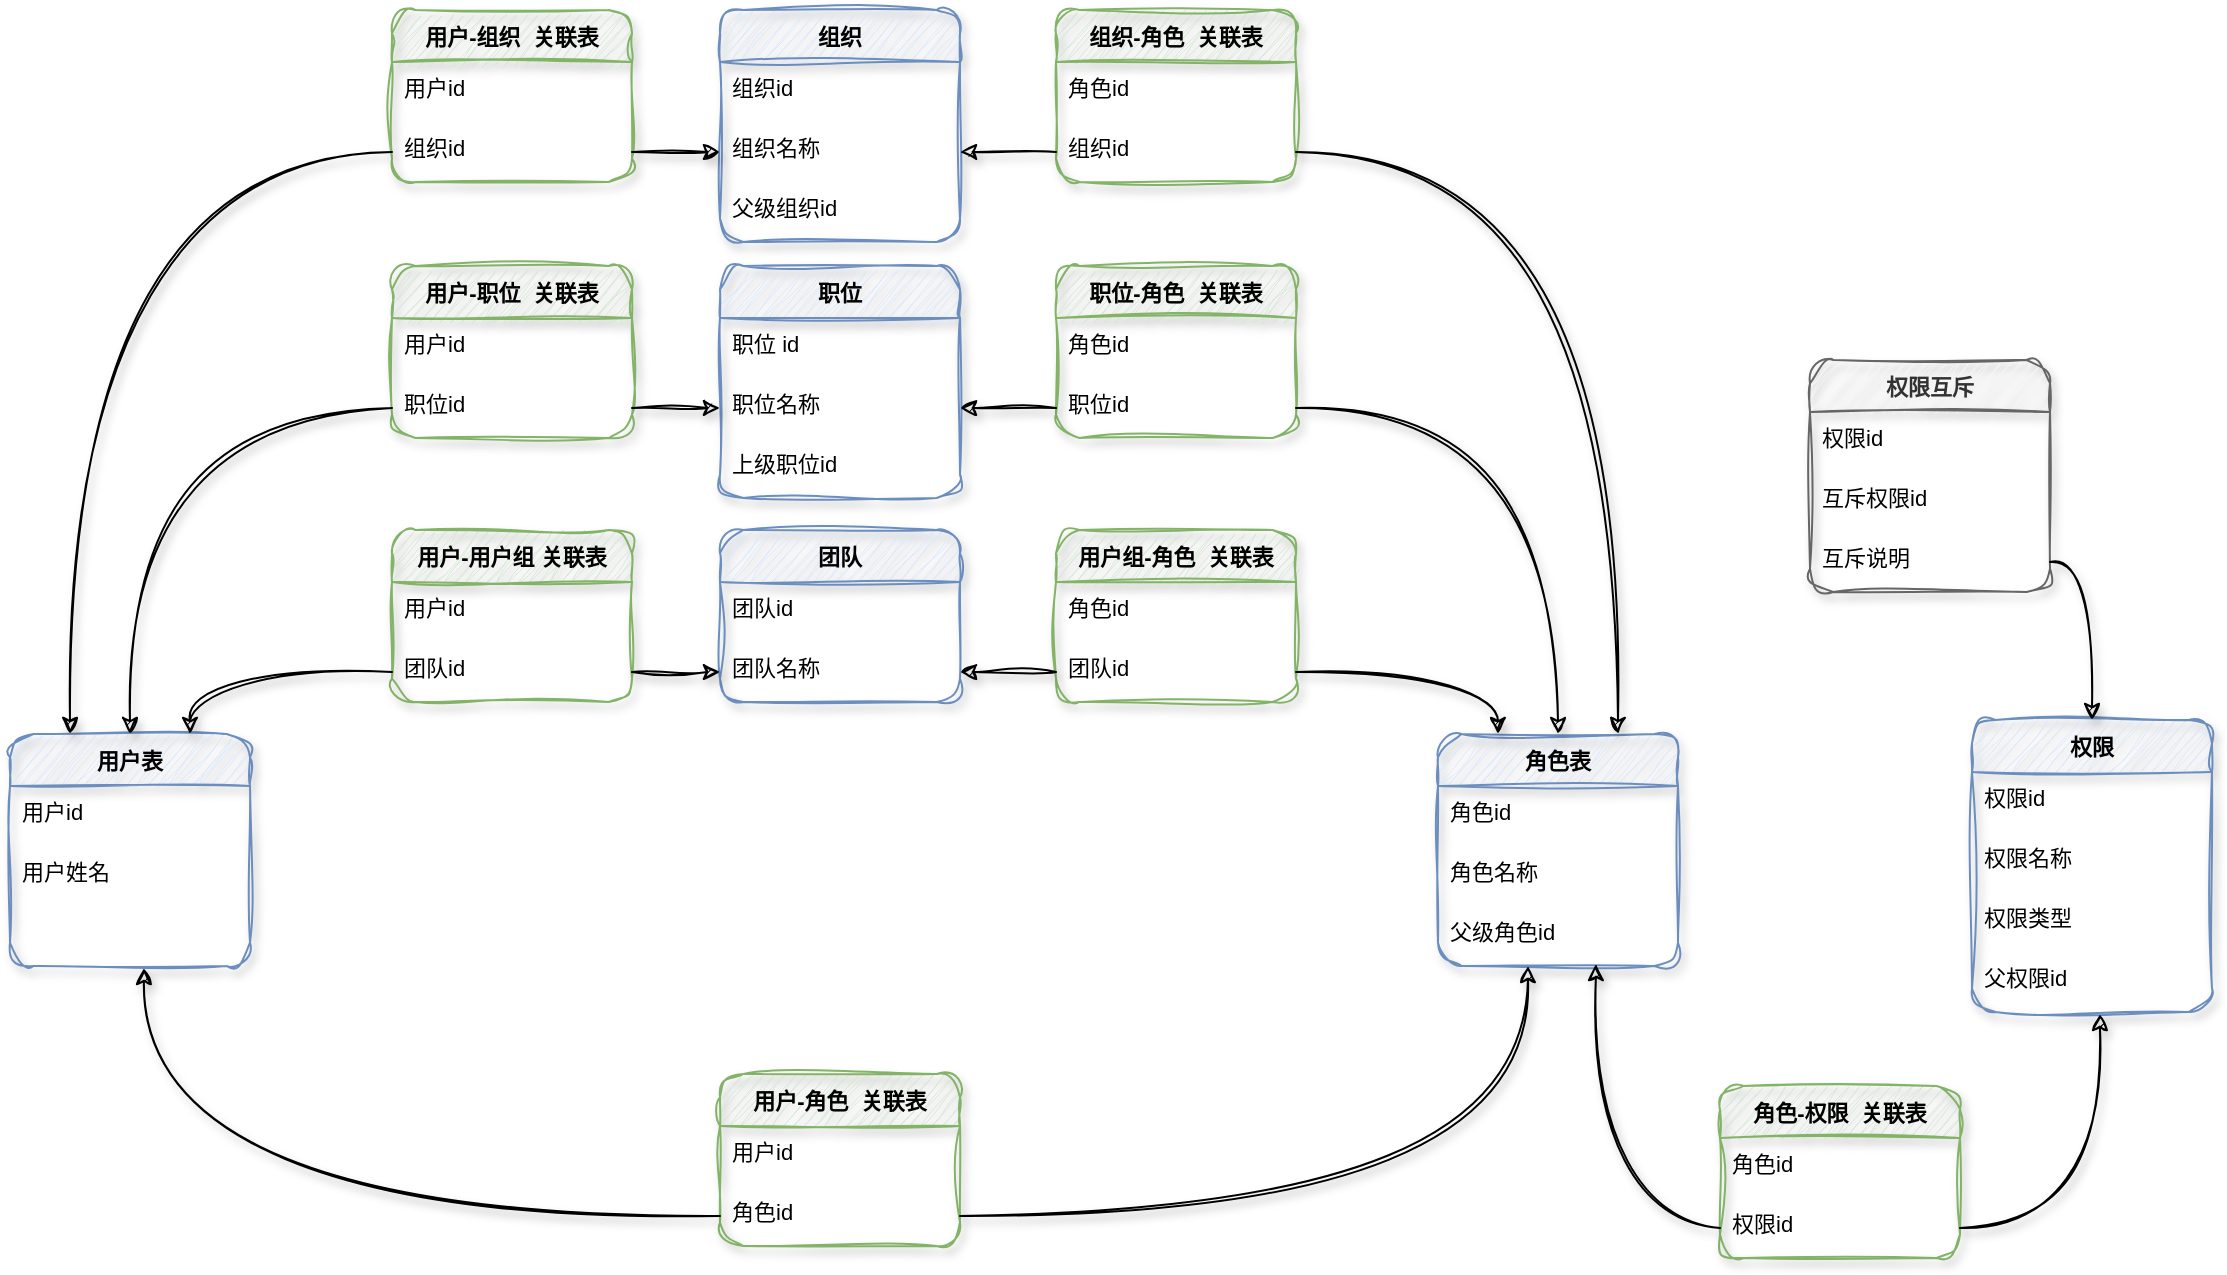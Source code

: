 <mxfile version="21.2.8" type="device">
  <diagram id="R2lEEEUBdFMjLlhIrx00" name="Page-1">
    <mxGraphModel dx="1195" dy="703" grid="1" gridSize="10" guides="1" tooltips="1" connect="1" arrows="1" fold="1" page="1" pageScale="1" pageWidth="850" pageHeight="1100" background="none" math="0" shadow="0" extFonts="Permanent Marker^https://fonts.googleapis.com/css?family=Permanent+Marker">
      <root>
        <mxCell id="0" />
        <mxCell id="1" parent="0" />
        <mxCell id="86kQ8m7wkM2ey6Jqa20D-37" value="组织-角色  关联表" style="swimlane;fontStyle=1;childLayout=stackLayout;horizontal=1;startSize=26;horizontalStack=0;resizeParent=1;resizeParentMax=0;resizeLast=0;collapsible=1;marginBottom=0;align=center;fontSize=11;fillColor=#d5e8d4;strokeColor=#82b366;rounded=1;sketch=1;curveFitting=1;jiggle=2;shadow=1;" parent="1" vertex="1">
          <mxGeometry x="653" y="417" width="120" height="86" as="geometry">
            <mxRectangle x="730" y="820" width="60" height="30" as="alternateBounds" />
          </mxGeometry>
        </mxCell>
        <mxCell id="86kQ8m7wkM2ey6Jqa20D-38" value="角色id" style="text;strokeColor=none;fillColor=none;spacingLeft=4;spacingRight=4;overflow=hidden;rotatable=0;points=[[0,0.5],[1,0.5]];portConstraint=eastwest;fontSize=11;whiteSpace=wrap;html=1;rounded=1;sketch=1;curveFitting=1;jiggle=2;shadow=1;fontStyle=0" parent="86kQ8m7wkM2ey6Jqa20D-37" vertex="1">
          <mxGeometry y="26" width="120" height="30" as="geometry" />
        </mxCell>
        <mxCell id="86kQ8m7wkM2ey6Jqa20D-39" value="组织id" style="text;strokeColor=none;fillColor=none;spacingLeft=4;spacingRight=4;overflow=hidden;rotatable=0;points=[[0,0.5],[1,0.5]];portConstraint=eastwest;fontSize=11;whiteSpace=wrap;html=1;rounded=1;sketch=1;curveFitting=1;jiggle=2;shadow=1;fontStyle=0" parent="86kQ8m7wkM2ey6Jqa20D-37" vertex="1">
          <mxGeometry y="56" width="120" height="30" as="geometry" />
        </mxCell>
        <mxCell id="86kQ8m7wkM2ey6Jqa20D-41" value="用户表" style="swimlane;fontStyle=1;childLayout=stackLayout;horizontal=1;startSize=26;horizontalStack=0;resizeParent=1;resizeParentMax=0;resizeLast=0;collapsible=1;marginBottom=0;align=center;fontSize=11;fillColor=#dae8fc;strokeColor=#6c8ebf;rounded=1;sketch=1;curveFitting=1;jiggle=2;shadow=1;" parent="1" vertex="1">
          <mxGeometry x="130" y="779" width="120" height="116" as="geometry">
            <mxRectangle x="730" y="820" width="60" height="30" as="alternateBounds" />
          </mxGeometry>
        </mxCell>
        <mxCell id="86kQ8m7wkM2ey6Jqa20D-42" value="用户id" style="text;strokeColor=none;fillColor=none;spacingLeft=4;spacingRight=4;overflow=hidden;rotatable=0;points=[[0,0.5],[1,0.5]];portConstraint=eastwest;fontSize=11;whiteSpace=wrap;html=1;rounded=1;sketch=1;curveFitting=1;jiggle=2;shadow=1;fontStyle=0" parent="86kQ8m7wkM2ey6Jqa20D-41" vertex="1">
          <mxGeometry y="26" width="120" height="30" as="geometry" />
        </mxCell>
        <mxCell id="86kQ8m7wkM2ey6Jqa20D-43" value="用户姓名" style="text;strokeColor=none;fillColor=none;spacingLeft=4;spacingRight=4;overflow=hidden;rotatable=0;points=[[0,0.5],[1,0.5]];portConstraint=eastwest;fontSize=11;whiteSpace=wrap;html=1;rounded=1;sketch=1;curveFitting=1;jiggle=2;shadow=1;fontStyle=0" parent="86kQ8m7wkM2ey6Jqa20D-41" vertex="1">
          <mxGeometry y="56" width="120" height="30" as="geometry" />
        </mxCell>
        <mxCell id="86kQ8m7wkM2ey6Jqa20D-44" value="&amp;nbsp;" style="text;strokeColor=none;fillColor=none;spacingLeft=4;spacingRight=4;overflow=hidden;rotatable=0;points=[[0,0.5],[1,0.5]];portConstraint=eastwest;fontSize=11;whiteSpace=wrap;html=1;rounded=1;sketch=1;curveFitting=1;jiggle=2;shadow=1;fontStyle=0" parent="86kQ8m7wkM2ey6Jqa20D-41" vertex="1">
          <mxGeometry y="86" width="120" height="30" as="geometry" />
        </mxCell>
        <mxCell id="86kQ8m7wkM2ey6Jqa20D-45" value="角色表" style="swimlane;fontStyle=1;childLayout=stackLayout;horizontal=1;startSize=26;horizontalStack=0;resizeParent=1;resizeParentMax=0;resizeLast=0;collapsible=1;marginBottom=0;align=center;fontSize=11;fillColor=#dae8fc;strokeColor=#6c8ebf;rounded=1;sketch=1;curveFitting=1;jiggle=2;shadow=1;" parent="1" vertex="1">
          <mxGeometry x="844" y="779" width="120" height="116" as="geometry">
            <mxRectangle x="730" y="820" width="60" height="30" as="alternateBounds" />
          </mxGeometry>
        </mxCell>
        <mxCell id="86kQ8m7wkM2ey6Jqa20D-46" value="角色id" style="text;strokeColor=none;fillColor=none;spacingLeft=4;spacingRight=4;overflow=hidden;rotatable=0;points=[[0,0.5],[1,0.5]];portConstraint=eastwest;fontSize=11;whiteSpace=wrap;html=1;rounded=1;sketch=1;curveFitting=1;jiggle=2;shadow=1;fontStyle=0" parent="86kQ8m7wkM2ey6Jqa20D-45" vertex="1">
          <mxGeometry y="26" width="120" height="30" as="geometry" />
        </mxCell>
        <mxCell id="86kQ8m7wkM2ey6Jqa20D-47" value="角色名称" style="text;strokeColor=none;fillColor=none;spacingLeft=4;spacingRight=4;overflow=hidden;rotatable=0;points=[[0,0.5],[1,0.5]];portConstraint=eastwest;fontSize=11;whiteSpace=wrap;html=1;rounded=1;sketch=1;curveFitting=1;jiggle=2;shadow=1;fontStyle=0" parent="86kQ8m7wkM2ey6Jqa20D-45" vertex="1">
          <mxGeometry y="56" width="120" height="30" as="geometry" />
        </mxCell>
        <mxCell id="86kQ8m7wkM2ey6Jqa20D-48" value="父级角色id" style="text;strokeColor=none;fillColor=none;spacingLeft=4;spacingRight=4;overflow=hidden;rotatable=0;points=[[0,0.5],[1,0.5]];portConstraint=eastwest;fontSize=11;whiteSpace=wrap;html=1;rounded=1;sketch=1;curveFitting=1;jiggle=2;shadow=1;fontStyle=0" parent="86kQ8m7wkM2ey6Jqa20D-45" vertex="1">
          <mxGeometry y="86" width="120" height="30" as="geometry" />
        </mxCell>
        <mxCell id="86kQ8m7wkM2ey6Jqa20D-49" value="权限" style="swimlane;fontStyle=1;childLayout=stackLayout;horizontal=1;startSize=26;horizontalStack=0;resizeParent=1;resizeParentMax=0;resizeLast=0;collapsible=1;marginBottom=0;align=center;fontSize=11;fillColor=#dae8fc;strokeColor=#6c8ebf;rounded=1;sketch=1;curveFitting=1;jiggle=2;shadow=1;" parent="1" vertex="1">
          <mxGeometry x="1111" y="772" width="120" height="146" as="geometry">
            <mxRectangle x="730" y="820" width="60" height="30" as="alternateBounds" />
          </mxGeometry>
        </mxCell>
        <mxCell id="86kQ8m7wkM2ey6Jqa20D-50" value="权限id" style="text;strokeColor=none;fillColor=none;spacingLeft=4;spacingRight=4;overflow=hidden;rotatable=0;points=[[0,0.5],[1,0.5]];portConstraint=eastwest;fontSize=11;whiteSpace=wrap;html=1;rounded=1;sketch=1;curveFitting=1;jiggle=2;shadow=1;fontStyle=0" parent="86kQ8m7wkM2ey6Jqa20D-49" vertex="1">
          <mxGeometry y="26" width="120" height="30" as="geometry" />
        </mxCell>
        <mxCell id="86kQ8m7wkM2ey6Jqa20D-51" value="权限名称" style="text;strokeColor=none;fillColor=none;spacingLeft=4;spacingRight=4;overflow=hidden;rotatable=0;points=[[0,0.5],[1,0.5]];portConstraint=eastwest;fontSize=11;whiteSpace=wrap;html=1;rounded=1;sketch=1;curveFitting=1;jiggle=2;shadow=1;fontStyle=0" parent="86kQ8m7wkM2ey6Jqa20D-49" vertex="1">
          <mxGeometry y="56" width="120" height="30" as="geometry" />
        </mxCell>
        <mxCell id="86kQ8m7wkM2ey6Jqa20D-52" value="权限类型" style="text;strokeColor=none;fillColor=none;spacingLeft=4;spacingRight=4;overflow=hidden;rotatable=0;points=[[0,0.5],[1,0.5]];portConstraint=eastwest;fontSize=11;whiteSpace=wrap;html=1;rounded=1;sketch=1;curveFitting=1;jiggle=2;shadow=1;fontStyle=0" parent="86kQ8m7wkM2ey6Jqa20D-49" vertex="1">
          <mxGeometry y="86" width="120" height="30" as="geometry" />
        </mxCell>
        <mxCell id="U56yzAD3JdL_u-0SveRj-22" value="父权限id" style="text;strokeColor=none;fillColor=none;spacingLeft=4;spacingRight=4;overflow=hidden;rotatable=0;points=[[0,0.5],[1,0.5]];portConstraint=eastwest;fontSize=11;whiteSpace=wrap;html=1;rounded=1;sketch=1;curveFitting=1;jiggle=2;shadow=1;fontStyle=0" vertex="1" parent="86kQ8m7wkM2ey6Jqa20D-49">
          <mxGeometry y="116" width="120" height="30" as="geometry" />
        </mxCell>
        <mxCell id="86kQ8m7wkM2ey6Jqa20D-53" value="角色-权限  关联表" style="swimlane;fontStyle=1;childLayout=stackLayout;horizontal=1;startSize=26;horizontalStack=0;resizeParent=1;resizeParentMax=0;resizeLast=0;collapsible=1;marginBottom=0;align=center;fontSize=11;fillColor=#d5e8d4;strokeColor=#82b366;rounded=1;sketch=1;curveFitting=1;jiggle=2;shadow=1;" parent="1" vertex="1">
          <mxGeometry x="985" y="955" width="120" height="86" as="geometry">
            <mxRectangle x="730" y="820" width="60" height="30" as="alternateBounds" />
          </mxGeometry>
        </mxCell>
        <mxCell id="86kQ8m7wkM2ey6Jqa20D-54" value="角色id" style="text;strokeColor=none;fillColor=none;spacingLeft=4;spacingRight=4;overflow=hidden;rotatable=0;points=[[0,0.5],[1,0.5]];portConstraint=eastwest;fontSize=11;whiteSpace=wrap;html=1;rounded=1;sketch=1;curveFitting=1;jiggle=2;shadow=1;fontStyle=0" parent="86kQ8m7wkM2ey6Jqa20D-53" vertex="1">
          <mxGeometry y="26" width="120" height="30" as="geometry" />
        </mxCell>
        <mxCell id="86kQ8m7wkM2ey6Jqa20D-55" value="权限id" style="text;strokeColor=none;fillColor=none;spacingLeft=4;spacingRight=4;overflow=hidden;rotatable=0;points=[[0,0.5],[1,0.5]];portConstraint=eastwest;fontSize=11;whiteSpace=wrap;html=1;rounded=1;sketch=1;curveFitting=1;jiggle=2;shadow=1;fontStyle=0" parent="86kQ8m7wkM2ey6Jqa20D-53" vertex="1">
          <mxGeometry y="56" width="120" height="30" as="geometry" />
        </mxCell>
        <mxCell id="86kQ8m7wkM2ey6Jqa20D-62" value="权限互斥" style="swimlane;fontStyle=1;childLayout=stackLayout;horizontal=1;startSize=26;horizontalStack=0;resizeParent=1;resizeParentMax=0;resizeLast=0;collapsible=1;marginBottom=0;align=center;fontSize=11;fillColor=#f5f5f5;strokeColor=#666666;fontColor=#333333;rounded=1;sketch=1;curveFitting=1;jiggle=2;shadow=1;" parent="1" vertex="1">
          <mxGeometry x="1030" y="592" width="120" height="116" as="geometry">
            <mxRectangle x="730" y="820" width="60" height="30" as="alternateBounds" />
          </mxGeometry>
        </mxCell>
        <mxCell id="86kQ8m7wkM2ey6Jqa20D-63" value="权限id" style="text;strokeColor=none;fillColor=none;spacingLeft=4;spacingRight=4;overflow=hidden;rotatable=0;points=[[0,0.5],[1,0.5]];portConstraint=eastwest;fontSize=11;whiteSpace=wrap;html=1;rounded=1;sketch=1;curveFitting=1;jiggle=2;shadow=1;fontStyle=0" parent="86kQ8m7wkM2ey6Jqa20D-62" vertex="1">
          <mxGeometry y="26" width="120" height="30" as="geometry" />
        </mxCell>
        <mxCell id="86kQ8m7wkM2ey6Jqa20D-64" value="互斥权限id" style="text;strokeColor=none;fillColor=none;spacingLeft=4;spacingRight=4;overflow=hidden;rotatable=0;points=[[0,0.5],[1,0.5]];portConstraint=eastwest;fontSize=11;whiteSpace=wrap;html=1;rounded=1;sketch=1;curveFitting=1;jiggle=2;shadow=1;fontStyle=0" parent="86kQ8m7wkM2ey6Jqa20D-62" vertex="1">
          <mxGeometry y="56" width="120" height="30" as="geometry" />
        </mxCell>
        <mxCell id="86kQ8m7wkM2ey6Jqa20D-65" value="互斥说明" style="text;strokeColor=none;fillColor=none;spacingLeft=4;spacingRight=4;overflow=hidden;rotatable=0;points=[[0,0.5],[1,0.5]];portConstraint=eastwest;fontSize=11;whiteSpace=wrap;html=1;rounded=1;sketch=1;curveFitting=1;jiggle=2;shadow=1;fontStyle=0" parent="86kQ8m7wkM2ey6Jqa20D-62" vertex="1">
          <mxGeometry y="86" width="120" height="30" as="geometry" />
        </mxCell>
        <mxCell id="86kQ8m7wkM2ey6Jqa20D-69" style="edgeStyle=orthogonalEdgeStyle;orthogonalLoop=1;jettySize=auto;html=1;entryX=0.5;entryY=0;entryDx=0;entryDy=0;curved=1;fontSize=11;sketch=1;curveFitting=1;jiggle=2;shadow=1;fontStyle=0" parent="1" source="86kQ8m7wkM2ey6Jqa20D-65" target="86kQ8m7wkM2ey6Jqa20D-49" edge="1">
          <mxGeometry relative="1" as="geometry" />
        </mxCell>
        <mxCell id="86kQ8m7wkM2ey6Jqa20D-70" value="职位" style="swimlane;fontStyle=1;childLayout=stackLayout;horizontal=1;startSize=26;horizontalStack=0;resizeParent=1;resizeParentMax=0;resizeLast=0;collapsible=1;marginBottom=0;align=center;fontSize=11;fillColor=#dae8fc;strokeColor=#6c8ebf;rounded=1;sketch=1;curveFitting=1;jiggle=2;shadow=1;" parent="1" vertex="1">
          <mxGeometry x="485" y="545" width="120" height="116" as="geometry">
            <mxRectangle x="730" y="820" width="60" height="30" as="alternateBounds" />
          </mxGeometry>
        </mxCell>
        <mxCell id="86kQ8m7wkM2ey6Jqa20D-71" value="职位&lt;span style=&quot;white-space: pre; font-size: 11px;&quot;&gt; &lt;/span&gt;id" style="text;strokeColor=none;fillColor=none;spacingLeft=4;spacingRight=4;overflow=hidden;rotatable=0;points=[[0,0.5],[1,0.5]];portConstraint=eastwest;fontSize=11;whiteSpace=wrap;html=1;rounded=1;sketch=1;curveFitting=1;jiggle=2;shadow=1;fontStyle=0" parent="86kQ8m7wkM2ey6Jqa20D-70" vertex="1">
          <mxGeometry y="26" width="120" height="30" as="geometry" />
        </mxCell>
        <mxCell id="86kQ8m7wkM2ey6Jqa20D-72" value="职位名称" style="text;strokeColor=none;fillColor=none;spacingLeft=4;spacingRight=4;overflow=hidden;rotatable=0;points=[[0,0.5],[1,0.5]];portConstraint=eastwest;fontSize=11;whiteSpace=wrap;html=1;rounded=1;sketch=1;curveFitting=1;jiggle=2;shadow=1;fontStyle=0" parent="86kQ8m7wkM2ey6Jqa20D-70" vertex="1">
          <mxGeometry y="56" width="120" height="30" as="geometry" />
        </mxCell>
        <mxCell id="86kQ8m7wkM2ey6Jqa20D-73" value="上级职位id" style="text;strokeColor=none;fillColor=none;spacingLeft=4;spacingRight=4;overflow=hidden;rotatable=0;points=[[0,0.5],[1,0.5]];portConstraint=eastwest;fontSize=11;whiteSpace=wrap;html=1;rounded=1;sketch=1;curveFitting=1;jiggle=2;shadow=1;fontStyle=0" parent="86kQ8m7wkM2ey6Jqa20D-70" vertex="1">
          <mxGeometry y="86" width="120" height="30" as="geometry" />
        </mxCell>
        <mxCell id="86kQ8m7wkM2ey6Jqa20D-74" value="组织" style="swimlane;fontStyle=1;childLayout=stackLayout;horizontal=1;startSize=26;horizontalStack=0;resizeParent=1;resizeParentMax=0;resizeLast=0;collapsible=1;marginBottom=0;align=center;fontSize=11;fillColor=#dae8fc;strokeColor=#6c8ebf;rounded=1;sketch=1;curveFitting=1;jiggle=2;shadow=1;" parent="1" vertex="1">
          <mxGeometry x="485" y="417" width="120" height="116" as="geometry">
            <mxRectangle x="730" y="820" width="60" height="30" as="alternateBounds" />
          </mxGeometry>
        </mxCell>
        <mxCell id="86kQ8m7wkM2ey6Jqa20D-75" value="组织id" style="text;strokeColor=none;fillColor=none;spacingLeft=4;spacingRight=4;overflow=hidden;rotatable=0;points=[[0,0.5],[1,0.5]];portConstraint=eastwest;fontSize=11;whiteSpace=wrap;html=1;rounded=1;sketch=1;curveFitting=1;jiggle=2;shadow=1;fontStyle=0" parent="86kQ8m7wkM2ey6Jqa20D-74" vertex="1">
          <mxGeometry y="26" width="120" height="30" as="geometry" />
        </mxCell>
        <mxCell id="86kQ8m7wkM2ey6Jqa20D-76" value="组织名称" style="text;strokeColor=none;fillColor=none;spacingLeft=4;spacingRight=4;overflow=hidden;rotatable=0;points=[[0,0.5],[1,0.5]];portConstraint=eastwest;fontSize=11;whiteSpace=wrap;html=1;rounded=1;sketch=1;curveFitting=1;jiggle=2;shadow=1;fontStyle=0" parent="86kQ8m7wkM2ey6Jqa20D-74" vertex="1">
          <mxGeometry y="56" width="120" height="30" as="geometry" />
        </mxCell>
        <mxCell id="86kQ8m7wkM2ey6Jqa20D-77" value="父级组织id" style="text;strokeColor=none;fillColor=none;spacingLeft=4;spacingRight=4;overflow=hidden;rotatable=0;points=[[0,0.5],[1,0.5]];portConstraint=eastwest;fontSize=11;whiteSpace=wrap;html=1;rounded=1;sketch=1;curveFitting=1;jiggle=2;shadow=1;fontStyle=0" parent="86kQ8m7wkM2ey6Jqa20D-74" vertex="1">
          <mxGeometry y="86" width="120" height="30" as="geometry" />
        </mxCell>
        <mxCell id="86kQ8m7wkM2ey6Jqa20D-78" value="团队" style="swimlane;fontStyle=1;childLayout=stackLayout;horizontal=1;startSize=26;horizontalStack=0;resizeParent=1;resizeParentMax=0;resizeLast=0;collapsible=1;marginBottom=0;align=center;fontSize=11;fillColor=#dae8fc;strokeColor=#6c8ebf;rounded=1;sketch=1;curveFitting=1;jiggle=2;shadow=1;" parent="1" vertex="1">
          <mxGeometry x="485" y="677" width="120" height="86" as="geometry">
            <mxRectangle x="730" y="820" width="60" height="30" as="alternateBounds" />
          </mxGeometry>
        </mxCell>
        <mxCell id="86kQ8m7wkM2ey6Jqa20D-79" value="团队id" style="text;strokeColor=none;fillColor=none;spacingLeft=4;spacingRight=4;overflow=hidden;rotatable=0;points=[[0,0.5],[1,0.5]];portConstraint=eastwest;fontSize=11;whiteSpace=wrap;html=1;rounded=1;sketch=1;curveFitting=1;jiggle=2;shadow=1;fontStyle=0" parent="86kQ8m7wkM2ey6Jqa20D-78" vertex="1">
          <mxGeometry y="26" width="120" height="30" as="geometry" />
        </mxCell>
        <mxCell id="86kQ8m7wkM2ey6Jqa20D-80" value="团队名称" style="text;strokeColor=none;fillColor=none;spacingLeft=4;spacingRight=4;overflow=hidden;rotatable=0;points=[[0,0.5],[1,0.5]];portConstraint=eastwest;fontSize=11;whiteSpace=wrap;html=1;rounded=1;sketch=1;curveFitting=1;jiggle=2;shadow=1;fontStyle=0" parent="86kQ8m7wkM2ey6Jqa20D-78" vertex="1">
          <mxGeometry y="56" width="120" height="30" as="geometry" />
        </mxCell>
        <mxCell id="86kQ8m7wkM2ey6Jqa20D-82" value="职位-角色  关联表" style="swimlane;fontStyle=1;childLayout=stackLayout;horizontal=1;startSize=26;horizontalStack=0;resizeParent=1;resizeParentMax=0;resizeLast=0;collapsible=1;marginBottom=0;align=center;fontSize=11;fillColor=#d5e8d4;strokeColor=#82b366;rounded=1;sketch=1;curveFitting=1;jiggle=2;shadow=1;" parent="1" vertex="1">
          <mxGeometry x="653" y="545" width="120" height="86" as="geometry">
            <mxRectangle x="730" y="820" width="60" height="30" as="alternateBounds" />
          </mxGeometry>
        </mxCell>
        <mxCell id="86kQ8m7wkM2ey6Jqa20D-83" value="角色id" style="text;strokeColor=none;fillColor=none;spacingLeft=4;spacingRight=4;overflow=hidden;rotatable=0;points=[[0,0.5],[1,0.5]];portConstraint=eastwest;fontSize=11;whiteSpace=wrap;html=1;rounded=1;sketch=1;curveFitting=1;jiggle=2;shadow=1;fontStyle=0" parent="86kQ8m7wkM2ey6Jqa20D-82" vertex="1">
          <mxGeometry y="26" width="120" height="30" as="geometry" />
        </mxCell>
        <mxCell id="86kQ8m7wkM2ey6Jqa20D-84" value="职位id" style="text;strokeColor=none;fillColor=none;spacingLeft=4;spacingRight=4;overflow=hidden;rotatable=0;points=[[0,0.5],[1,0.5]];portConstraint=eastwest;fontSize=11;whiteSpace=wrap;html=1;rounded=1;sketch=1;curveFitting=1;jiggle=2;shadow=1;fontStyle=0" parent="86kQ8m7wkM2ey6Jqa20D-82" vertex="1">
          <mxGeometry y="56" width="120" height="30" as="geometry" />
        </mxCell>
        <mxCell id="86kQ8m7wkM2ey6Jqa20D-86" value="用户组-角色  关联表" style="swimlane;fontStyle=1;childLayout=stackLayout;horizontal=1;startSize=26;horizontalStack=0;resizeParent=1;resizeParentMax=0;resizeLast=0;collapsible=1;marginBottom=0;align=center;fontSize=11;fillColor=#d5e8d4;strokeColor=#82b366;rounded=1;sketch=1;curveFitting=1;jiggle=2;shadow=1;" parent="1" vertex="1">
          <mxGeometry x="653" y="677" width="120" height="86" as="geometry">
            <mxRectangle x="730" y="820" width="60" height="30" as="alternateBounds" />
          </mxGeometry>
        </mxCell>
        <mxCell id="86kQ8m7wkM2ey6Jqa20D-87" value="角色id" style="text;strokeColor=none;fillColor=none;spacingLeft=4;spacingRight=4;overflow=hidden;rotatable=0;points=[[0,0.5],[1,0.5]];portConstraint=eastwest;fontSize=11;whiteSpace=wrap;html=1;rounded=1;sketch=1;curveFitting=1;jiggle=2;shadow=1;fontStyle=0" parent="86kQ8m7wkM2ey6Jqa20D-86" vertex="1">
          <mxGeometry y="26" width="120" height="30" as="geometry" />
        </mxCell>
        <mxCell id="86kQ8m7wkM2ey6Jqa20D-88" value="团队id" style="text;strokeColor=none;fillColor=none;spacingLeft=4;spacingRight=4;overflow=hidden;rotatable=0;points=[[0,0.5],[1,0.5]];portConstraint=eastwest;fontSize=11;whiteSpace=wrap;html=1;rounded=1;sketch=1;curveFitting=1;jiggle=2;shadow=1;fontStyle=0" parent="86kQ8m7wkM2ey6Jqa20D-86" vertex="1">
          <mxGeometry y="56" width="120" height="30" as="geometry" />
        </mxCell>
        <mxCell id="86kQ8m7wkM2ey6Jqa20D-90" value="用户-用户组 关联表" style="swimlane;fontStyle=1;childLayout=stackLayout;horizontal=1;startSize=26;horizontalStack=0;resizeParent=1;resizeParentMax=0;resizeLast=0;collapsible=1;marginBottom=0;align=center;fontSize=11;fillColor=#d5e8d4;strokeColor=#82b366;rounded=1;sketch=1;curveFitting=1;jiggle=2;shadow=1;" parent="1" vertex="1">
          <mxGeometry x="321" y="677" width="120" height="86" as="geometry">
            <mxRectangle x="730" y="820" width="60" height="30" as="alternateBounds" />
          </mxGeometry>
        </mxCell>
        <mxCell id="86kQ8m7wkM2ey6Jqa20D-91" value="用户id" style="text;strokeColor=none;fillColor=none;spacingLeft=4;spacingRight=4;overflow=hidden;rotatable=0;points=[[0,0.5],[1,0.5]];portConstraint=eastwest;fontSize=11;whiteSpace=wrap;html=1;rounded=1;sketch=1;curveFitting=1;jiggle=2;shadow=1;fontStyle=0" parent="86kQ8m7wkM2ey6Jqa20D-90" vertex="1">
          <mxGeometry y="26" width="120" height="30" as="geometry" />
        </mxCell>
        <mxCell id="86kQ8m7wkM2ey6Jqa20D-92" value="团队id" style="text;strokeColor=none;fillColor=none;spacingLeft=4;spacingRight=4;overflow=hidden;rotatable=0;points=[[0,0.5],[1,0.5]];portConstraint=eastwest;fontSize=11;whiteSpace=wrap;html=1;rounded=1;sketch=1;curveFitting=1;jiggle=2;shadow=1;fontStyle=0" parent="86kQ8m7wkM2ey6Jqa20D-90" vertex="1">
          <mxGeometry y="56" width="120" height="30" as="geometry" />
        </mxCell>
        <mxCell id="86kQ8m7wkM2ey6Jqa20D-94" value="用户-职位  关联表" style="swimlane;fontStyle=1;childLayout=stackLayout;horizontal=1;startSize=26;horizontalStack=0;resizeParent=1;resizeParentMax=0;resizeLast=0;collapsible=1;marginBottom=0;align=center;fontSize=11;fillColor=#d5e8d4;strokeColor=#82b366;rounded=1;sketch=1;curveFitting=1;jiggle=2;shadow=1;" parent="1" vertex="1">
          <mxGeometry x="321" y="545" width="120" height="86" as="geometry">
            <mxRectangle x="730" y="820" width="60" height="30" as="alternateBounds" />
          </mxGeometry>
        </mxCell>
        <mxCell id="86kQ8m7wkM2ey6Jqa20D-95" value="用户id" style="text;strokeColor=none;fillColor=none;spacingLeft=4;spacingRight=4;overflow=hidden;rotatable=0;points=[[0,0.5],[1,0.5]];portConstraint=eastwest;fontSize=11;whiteSpace=wrap;html=1;rounded=1;sketch=1;curveFitting=1;jiggle=2;shadow=1;fontStyle=0" parent="86kQ8m7wkM2ey6Jqa20D-94" vertex="1">
          <mxGeometry y="26" width="120" height="30" as="geometry" />
        </mxCell>
        <mxCell id="86kQ8m7wkM2ey6Jqa20D-96" value="职位id" style="text;strokeColor=none;fillColor=none;spacingLeft=4;spacingRight=4;overflow=hidden;rotatable=0;points=[[0,0.5],[1,0.5]];portConstraint=eastwest;fontSize=11;whiteSpace=wrap;html=1;rounded=1;sketch=1;curveFitting=1;jiggle=2;shadow=1;fontStyle=0" parent="86kQ8m7wkM2ey6Jqa20D-94" vertex="1">
          <mxGeometry y="56" width="120" height="30" as="geometry" />
        </mxCell>
        <mxCell id="86kQ8m7wkM2ey6Jqa20D-98" value="用户-组织  关联表" style="swimlane;fontStyle=1;childLayout=stackLayout;horizontal=1;startSize=26;horizontalStack=0;resizeParent=1;resizeParentMax=0;resizeLast=0;collapsible=1;marginBottom=0;align=center;fontSize=11;fillColor=#d5e8d4;strokeColor=#82b366;rounded=1;sketch=1;curveFitting=1;jiggle=2;shadow=1;" parent="1" vertex="1">
          <mxGeometry x="321" y="417" width="120" height="86" as="geometry">
            <mxRectangle x="730" y="820" width="60" height="30" as="alternateBounds" />
          </mxGeometry>
        </mxCell>
        <mxCell id="86kQ8m7wkM2ey6Jqa20D-99" value="用户id" style="text;strokeColor=none;fillColor=none;spacingLeft=4;spacingRight=4;overflow=hidden;rotatable=0;points=[[0,0.5],[1,0.5]];portConstraint=eastwest;fontSize=11;whiteSpace=wrap;html=1;rounded=1;sketch=1;curveFitting=1;jiggle=2;shadow=1;fontStyle=0" parent="86kQ8m7wkM2ey6Jqa20D-98" vertex="1">
          <mxGeometry y="26" width="120" height="30" as="geometry" />
        </mxCell>
        <mxCell id="86kQ8m7wkM2ey6Jqa20D-100" value="组织id" style="text;strokeColor=none;fillColor=none;spacingLeft=4;spacingRight=4;overflow=hidden;rotatable=0;points=[[0,0.5],[1,0.5]];portConstraint=eastwest;fontSize=11;whiteSpace=wrap;html=1;rounded=1;sketch=1;curveFitting=1;jiggle=2;shadow=1;fontStyle=0" parent="86kQ8m7wkM2ey6Jqa20D-98" vertex="1">
          <mxGeometry y="56" width="120" height="30" as="geometry" />
        </mxCell>
        <mxCell id="86kQ8m7wkM2ey6Jqa20D-102" value="用户-角色  关联表" style="swimlane;fontStyle=1;childLayout=stackLayout;horizontal=1;startSize=26;horizontalStack=0;resizeParent=1;resizeParentMax=0;resizeLast=0;collapsible=1;marginBottom=0;align=center;fontSize=11;fillColor=#d5e8d4;strokeColor=#82b366;rounded=1;sketch=1;curveFitting=1;jiggle=2;shadow=1;" parent="1" vertex="1">
          <mxGeometry x="485" y="949" width="120" height="86" as="geometry">
            <mxRectangle x="730" y="820" width="60" height="30" as="alternateBounds" />
          </mxGeometry>
        </mxCell>
        <mxCell id="86kQ8m7wkM2ey6Jqa20D-103" value="用户id" style="text;strokeColor=none;fillColor=none;spacingLeft=4;spacingRight=4;overflow=hidden;rotatable=0;points=[[0,0.5],[1,0.5]];portConstraint=eastwest;fontSize=11;whiteSpace=wrap;html=1;rounded=1;sketch=1;curveFitting=1;jiggle=2;shadow=1;fontStyle=0" parent="86kQ8m7wkM2ey6Jqa20D-102" vertex="1">
          <mxGeometry y="26" width="120" height="30" as="geometry" />
        </mxCell>
        <mxCell id="86kQ8m7wkM2ey6Jqa20D-104" value="角色id" style="text;strokeColor=none;fillColor=none;spacingLeft=4;spacingRight=4;overflow=hidden;rotatable=0;points=[[0,0.5],[1,0.5]];portConstraint=eastwest;fontSize=11;whiteSpace=wrap;html=1;rounded=1;sketch=1;curveFitting=1;jiggle=2;shadow=1;fontStyle=0" parent="86kQ8m7wkM2ey6Jqa20D-102" vertex="1">
          <mxGeometry y="56" width="120" height="30" as="geometry" />
        </mxCell>
        <mxCell id="86kQ8m7wkM2ey6Jqa20D-107" style="edgeStyle=orthogonalEdgeStyle;orthogonalLoop=1;jettySize=auto;html=1;entryX=0.558;entryY=1.033;entryDx=0;entryDy=0;entryPerimeter=0;fontSize=11;curved=1;sketch=1;curveFitting=1;jiggle=2;shadow=1;fontStyle=0" parent="1" source="86kQ8m7wkM2ey6Jqa20D-104" target="86kQ8m7wkM2ey6Jqa20D-44" edge="1">
          <mxGeometry relative="1" as="geometry" />
        </mxCell>
        <mxCell id="U56yzAD3JdL_u-0SveRj-4" style="edgeStyle=orthogonalEdgeStyle;rounded=1;orthogonalLoop=1;jettySize=auto;html=1;entryX=0;entryY=0.5;entryDx=0;entryDy=0;sketch=1;curveFitting=1;jiggle=2;shadow=1;fontStyle=0" edge="1" parent="1" source="86kQ8m7wkM2ey6Jqa20D-96" target="86kQ8m7wkM2ey6Jqa20D-72">
          <mxGeometry relative="1" as="geometry" />
        </mxCell>
        <mxCell id="U56yzAD3JdL_u-0SveRj-5" style="edgeStyle=orthogonalEdgeStyle;rounded=1;orthogonalLoop=1;jettySize=auto;html=1;sketch=1;curveFitting=1;jiggle=2;shadow=1;fontStyle=0" edge="1" parent="1" source="86kQ8m7wkM2ey6Jqa20D-84" target="86kQ8m7wkM2ey6Jqa20D-72">
          <mxGeometry relative="1" as="geometry" />
        </mxCell>
        <mxCell id="U56yzAD3JdL_u-0SveRj-6" style="edgeStyle=orthogonalEdgeStyle;orthogonalLoop=1;jettySize=auto;html=1;entryX=0.5;entryY=0;entryDx=0;entryDy=0;sketch=1;curveFitting=1;jiggle=2;shadow=1;curved=1;fontStyle=0" edge="1" parent="1" source="86kQ8m7wkM2ey6Jqa20D-84" target="86kQ8m7wkM2ey6Jqa20D-45">
          <mxGeometry relative="1" as="geometry" />
        </mxCell>
        <mxCell id="U56yzAD3JdL_u-0SveRj-8" style="edgeStyle=orthogonalEdgeStyle;rounded=1;orthogonalLoop=1;jettySize=auto;html=1;entryX=0;entryY=0.5;entryDx=0;entryDy=0;sketch=1;curveFitting=1;jiggle=2;shadow=1;fontStyle=0" edge="1" parent="1" source="86kQ8m7wkM2ey6Jqa20D-92" target="86kQ8m7wkM2ey6Jqa20D-80">
          <mxGeometry relative="1" as="geometry" />
        </mxCell>
        <mxCell id="U56yzAD3JdL_u-0SveRj-9" style="edgeStyle=orthogonalEdgeStyle;rounded=1;orthogonalLoop=1;jettySize=auto;html=1;entryX=1;entryY=0.5;entryDx=0;entryDy=0;sketch=1;curveFitting=1;jiggle=2;shadow=1;fontStyle=0" edge="1" parent="1" source="86kQ8m7wkM2ey6Jqa20D-88" target="86kQ8m7wkM2ey6Jqa20D-80">
          <mxGeometry relative="1" as="geometry" />
        </mxCell>
        <mxCell id="U56yzAD3JdL_u-0SveRj-10" style="edgeStyle=orthogonalEdgeStyle;orthogonalLoop=1;jettySize=auto;html=1;entryX=0.25;entryY=0;entryDx=0;entryDy=0;curved=1;sketch=1;curveFitting=1;jiggle=2;shadow=1;fontStyle=0" edge="1" parent="1" source="86kQ8m7wkM2ey6Jqa20D-88" target="86kQ8m7wkM2ey6Jqa20D-45">
          <mxGeometry relative="1" as="geometry" />
        </mxCell>
        <mxCell id="U56yzAD3JdL_u-0SveRj-11" style="edgeStyle=orthogonalEdgeStyle;orthogonalLoop=1;jettySize=auto;html=1;curved=1;sketch=1;curveFitting=1;jiggle=2;shadow=1;entryX=0.25;entryY=0;entryDx=0;entryDy=0;fontStyle=0" edge="1" parent="1" source="86kQ8m7wkM2ey6Jqa20D-100" target="86kQ8m7wkM2ey6Jqa20D-41">
          <mxGeometry relative="1" as="geometry" />
        </mxCell>
        <mxCell id="U56yzAD3JdL_u-0SveRj-12" style="edgeStyle=orthogonalEdgeStyle;orthogonalLoop=1;jettySize=auto;html=1;strokeColor=none;curved=1;sketch=1;curveFitting=1;jiggle=2;shadow=1;fontStyle=0" edge="1" parent="1" source="86kQ8m7wkM2ey6Jqa20D-39" target="86kQ8m7wkM2ey6Jqa20D-45">
          <mxGeometry relative="1" as="geometry" />
        </mxCell>
        <mxCell id="U56yzAD3JdL_u-0SveRj-13" style="edgeStyle=orthogonalEdgeStyle;orthogonalLoop=1;jettySize=auto;html=1;entryX=0.75;entryY=0;entryDx=0;entryDy=0;curved=1;sketch=1;curveFitting=1;jiggle=2;shadow=1;fontStyle=0" edge="1" parent="1" source="86kQ8m7wkM2ey6Jqa20D-39" target="86kQ8m7wkM2ey6Jqa20D-45">
          <mxGeometry relative="1" as="geometry" />
        </mxCell>
        <mxCell id="U56yzAD3JdL_u-0SveRj-14" style="edgeStyle=orthogonalEdgeStyle;rounded=1;orthogonalLoop=1;jettySize=auto;html=1;entryX=0;entryY=0.5;entryDx=0;entryDy=0;sketch=1;curveFitting=1;jiggle=2;shadow=1;fontStyle=0" edge="1" parent="1" source="86kQ8m7wkM2ey6Jqa20D-100" target="86kQ8m7wkM2ey6Jqa20D-76">
          <mxGeometry relative="1" as="geometry" />
        </mxCell>
        <mxCell id="U56yzAD3JdL_u-0SveRj-15" style="edgeStyle=orthogonalEdgeStyle;rounded=1;orthogonalLoop=1;jettySize=auto;html=1;entryX=1;entryY=0.5;entryDx=0;entryDy=0;sketch=1;curveFitting=1;jiggle=2;shadow=1;fontStyle=0" edge="1" parent="1" source="86kQ8m7wkM2ey6Jqa20D-39" target="86kQ8m7wkM2ey6Jqa20D-76">
          <mxGeometry relative="1" as="geometry" />
        </mxCell>
        <mxCell id="U56yzAD3JdL_u-0SveRj-16" style="edgeStyle=orthogonalEdgeStyle;orthogonalLoop=1;jettySize=auto;html=1;sketch=1;curveFitting=1;jiggle=2;shadow=1;entryX=0.5;entryY=0;entryDx=0;entryDy=0;curved=1;fontStyle=0" edge="1" parent="1" source="86kQ8m7wkM2ey6Jqa20D-96" target="86kQ8m7wkM2ey6Jqa20D-41">
          <mxGeometry relative="1" as="geometry" />
        </mxCell>
        <mxCell id="U56yzAD3JdL_u-0SveRj-17" style="edgeStyle=orthogonalEdgeStyle;orthogonalLoop=1;jettySize=auto;html=1;entryX=0.75;entryY=0;entryDx=0;entryDy=0;curved=1;sketch=1;curveFitting=1;jiggle=2;shadow=1;fontStyle=0" edge="1" parent="1" source="86kQ8m7wkM2ey6Jqa20D-92" target="86kQ8m7wkM2ey6Jqa20D-41">
          <mxGeometry relative="1" as="geometry" />
        </mxCell>
        <mxCell id="U56yzAD3JdL_u-0SveRj-18" style="edgeStyle=orthogonalEdgeStyle;orthogonalLoop=1;jettySize=auto;html=1;entryX=0.375;entryY=1;entryDx=0;entryDy=0;entryPerimeter=0;curved=1;sketch=1;curveFitting=1;jiggle=2;shadow=1;fontStyle=0" edge="1" parent="1" source="86kQ8m7wkM2ey6Jqa20D-104" target="86kQ8m7wkM2ey6Jqa20D-48">
          <mxGeometry relative="1" as="geometry" />
        </mxCell>
        <mxCell id="U56yzAD3JdL_u-0SveRj-20" style="edgeStyle=orthogonalEdgeStyle;orthogonalLoop=1;jettySize=auto;html=1;entryX=0.658;entryY=0.967;entryDx=0;entryDy=0;entryPerimeter=0;curved=1;sketch=1;curveFitting=1;jiggle=2;shadow=1;fontStyle=0" edge="1" parent="1" source="86kQ8m7wkM2ey6Jqa20D-55" target="86kQ8m7wkM2ey6Jqa20D-48">
          <mxGeometry relative="1" as="geometry" />
        </mxCell>
        <mxCell id="U56yzAD3JdL_u-0SveRj-21" style="edgeStyle=orthogonalEdgeStyle;orthogonalLoop=1;jettySize=auto;html=1;entryX=0.533;entryY=1.033;entryDx=0;entryDy=0;entryPerimeter=0;curved=1;sketch=1;curveFitting=1;jiggle=2;shadow=1;fontStyle=0" edge="1" parent="1" source="86kQ8m7wkM2ey6Jqa20D-55" target="U56yzAD3JdL_u-0SveRj-22">
          <mxGeometry relative="1" as="geometry" />
        </mxCell>
      </root>
    </mxGraphModel>
  </diagram>
</mxfile>
